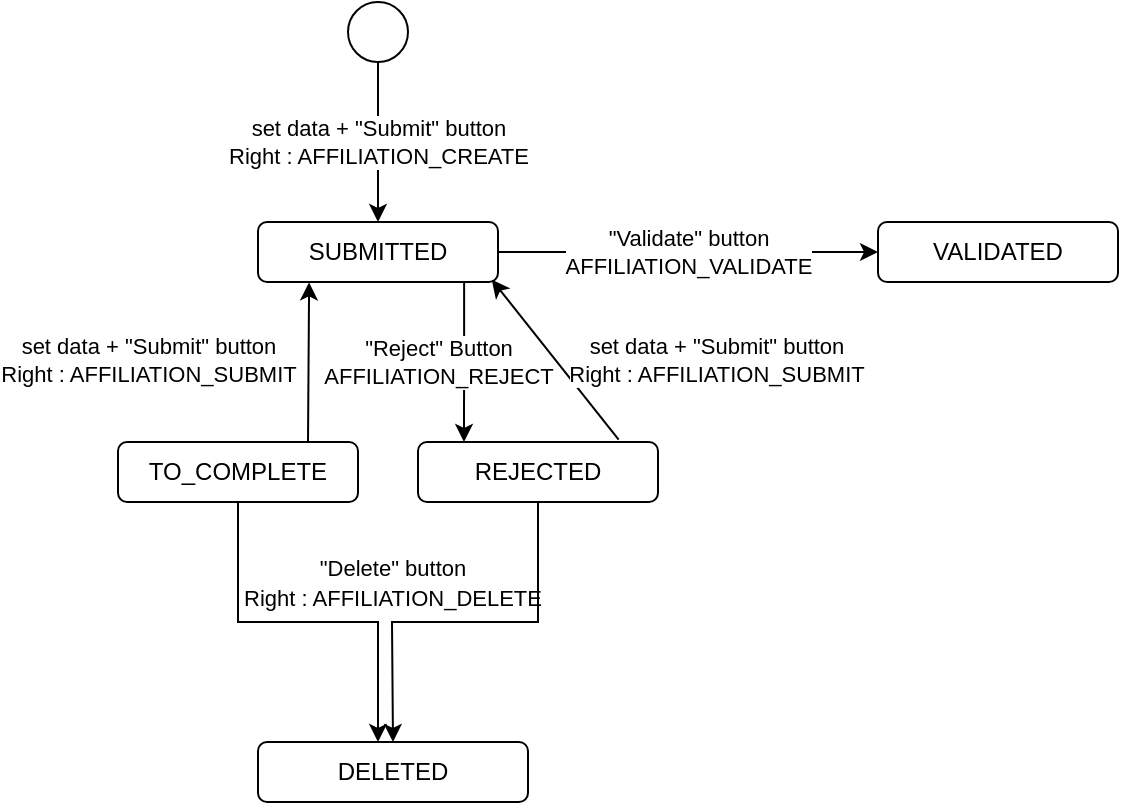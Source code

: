 <mxfile version="10.7.7" type="github"><diagram id="s9l2BINIqGGhaXEgcg0C" name="Page-1"><mxGraphModel dx="614" dy="352" grid="1" gridSize="10" guides="1" tooltips="1" connect="1" arrows="1" fold="1" page="1" pageScale="1" pageWidth="827" pageHeight="1169" math="0" shadow="0"><root><mxCell id="0"/><mxCell id="1" parent="0"/><mxCell id="bEDpvXuePn_yu_KuX6Bo-1" value="SUBMITTED" style="rounded=1;whiteSpace=wrap;html=1;" parent="1" vertex="1"><mxGeometry x="240" y="230" width="120" height="30" as="geometry"/></mxCell><mxCell id="bEDpvXuePn_yu_KuX6Bo-3" value="&lt;span&gt;set data + &quot;Submit&quot; button&lt;br&gt;Right : AFFILIATION_CREATE&lt;/span&gt;" style="edgeStyle=orthogonalEdgeStyle;rounded=0;orthogonalLoop=1;jettySize=auto;html=1;" parent="1" source="bEDpvXuePn_yu_KuX6Bo-2" target="bEDpvXuePn_yu_KuX6Bo-1" edge="1"><mxGeometry relative="1" as="geometry"><Array as="points"><mxPoint x="300" y="190"/><mxPoint x="300" y="190"/></Array></mxGeometry></mxCell><mxCell id="bEDpvXuePn_yu_KuX6Bo-2" value="" style="ellipse;whiteSpace=wrap;html=1;aspect=fixed;" parent="1" vertex="1"><mxGeometry x="285" y="120" width="30" height="30" as="geometry"/></mxCell><mxCell id="bEDpvXuePn_yu_KuX6Bo-7" value="set data + &quot;Submit&quot; button&lt;br&gt;&lt;span&gt;Right : AFFILIATION_SUBMIT&lt;/span&gt;" style="rounded=0;orthogonalLoop=1;jettySize=auto;html=1;entryX=0.213;entryY=1.006;entryDx=0;entryDy=0;entryPerimeter=0;" parent="1" target="bEDpvXuePn_yu_KuX6Bo-1" edge="1"><mxGeometry x="0.004" y="80" relative="1" as="geometry"><mxPoint as="offset"/><mxPoint x="265" y="340" as="sourcePoint"/></mxGeometry></mxCell><mxCell id="bEDpvXuePn_yu_KuX6Bo-10" value="&quot;Validate&quot; button&lt;br&gt;AFFILIATION_VALIDATE" style="edgeStyle=orthogonalEdgeStyle;rounded=0;orthogonalLoop=1;jettySize=auto;html=1;entryX=0;entryY=0.5;entryDx=0;entryDy=0;exitX=1;exitY=0.5;exitDx=0;exitDy=0;" parent="1" source="bEDpvXuePn_yu_KuX6Bo-1" target="bEDpvXuePn_yu_KuX6Bo-9" edge="1"><mxGeometry relative="1" as="geometry"/></mxCell><mxCell id="bEDpvXuePn_yu_KuX6Bo-13" style="edgeStyle=orthogonalEdgeStyle;rounded=0;orthogonalLoop=1;jettySize=auto;html=1;" parent="1" source="bEDpvXuePn_yu_KuX6Bo-5" target="bEDpvXuePn_yu_KuX6Bo-12" edge="1"><mxGeometry relative="1" as="geometry"><Array as="points"><mxPoint x="230" y="430"/><mxPoint x="300" y="430"/></Array></mxGeometry></mxCell><mxCell id="bEDpvXuePn_yu_KuX6Bo-14" value="&lt;font style=&quot;font-size: 11px&quot;&gt;&quot;Delete&quot; button&lt;br&gt;Right : AFFILIATION_DELETE&lt;/font&gt;" style="text;html=1;resizable=0;points=[];align=center;verticalAlign=middle;labelBackgroundColor=#ffffff;" parent="bEDpvXuePn_yu_KuX6Bo-13" vertex="1" connectable="0"><mxGeometry x="0.157" relative="1" as="geometry"><mxPoint x="26.5" y="-20" as="offset"/></mxGeometry></mxCell><mxCell id="bEDpvXuePn_yu_KuX6Bo-5" value="TO_COMPLETE" style="rounded=1;whiteSpace=wrap;html=1;" parent="1" vertex="1"><mxGeometry x="170" y="340" width="120" height="30" as="geometry"/></mxCell><mxCell id="bEDpvXuePn_yu_KuX6Bo-9" value="VALIDATED" style="rounded=1;whiteSpace=wrap;html=1;" parent="1" vertex="1"><mxGeometry x="550" y="230" width="120" height="30" as="geometry"/></mxCell><mxCell id="bEDpvXuePn_yu_KuX6Bo-12" value="DELETED" style="rounded=1;whiteSpace=wrap;html=1;" parent="1" vertex="1"><mxGeometry x="240" y="490" width="135" height="30" as="geometry"/></mxCell><mxCell id="sYicvYAK54IBkKVsD2r0-1" value="REJECTED&lt;br&gt;" style="rounded=1;whiteSpace=wrap;html=1;" vertex="1" parent="1"><mxGeometry x="320" y="340" width="120" height="30" as="geometry"/></mxCell><mxCell id="sYicvYAK54IBkKVsD2r0-2" value="" style="endArrow=classic;html=1;entryX=0.5;entryY=0;entryDx=0;entryDy=0;exitX=0.5;exitY=1;exitDx=0;exitDy=0;rounded=0;" edge="1" parent="1" source="sYicvYAK54IBkKVsD2r0-1" target="bEDpvXuePn_yu_KuX6Bo-12"><mxGeometry width="50" height="50" relative="1" as="geometry"><mxPoint x="450" y="490" as="sourcePoint"/><mxPoint x="500" y="440" as="targetPoint"/><Array as="points"><mxPoint x="380" y="430"/><mxPoint x="307" y="430"/></Array></mxGeometry></mxCell><mxCell id="sYicvYAK54IBkKVsD2r0-3" value="&quot;Reject&quot; Button&lt;br&gt;AFFILIATION_REJECT&lt;br&gt;" style="rounded=0;orthogonalLoop=1;jettySize=auto;html=1;entryX=0.859;entryY=1.001;entryDx=0;entryDy=0;entryPerimeter=0;strokeColor=#000000;startArrow=classic;startFill=1;endArrow=none;endFill=0;" edge="1" parent="1" target="bEDpvXuePn_yu_KuX6Bo-1"><mxGeometry x="-0.001" y="13" relative="1" as="geometry"><mxPoint as="offset"/><mxPoint x="343" y="340" as="sourcePoint"/><mxPoint x="343" y="261" as="targetPoint"/></mxGeometry></mxCell><mxCell id="sYicvYAK54IBkKVsD2r0-9" value="set data + &quot;Submit&quot; button&lt;br&gt;&lt;span&gt;Right : AFFILIATION_SUBMIT&lt;/span&gt;" style="rounded=0;orthogonalLoop=1;jettySize=auto;html=1;entryX=0.974;entryY=0.962;entryDx=0;entryDy=0;entryPerimeter=0;strokeColor=#000000;startArrow=none;startFill=0;endArrow=classic;endFill=1;exitX=0.836;exitY=-0.038;exitDx=0;exitDy=0;exitPerimeter=0;" edge="1" parent="1" source="sYicvYAK54IBkKVsD2r0-1" target="bEDpvXuePn_yu_KuX6Bo-1"><mxGeometry x="-0.986" y="-63" relative="1" as="geometry"><mxPoint as="offset"/><mxPoint x="500" y="435" as="sourcePoint"/><mxPoint x="500.143" y="355" as="targetPoint"/></mxGeometry></mxCell></root></mxGraphModel></diagram></mxfile>
